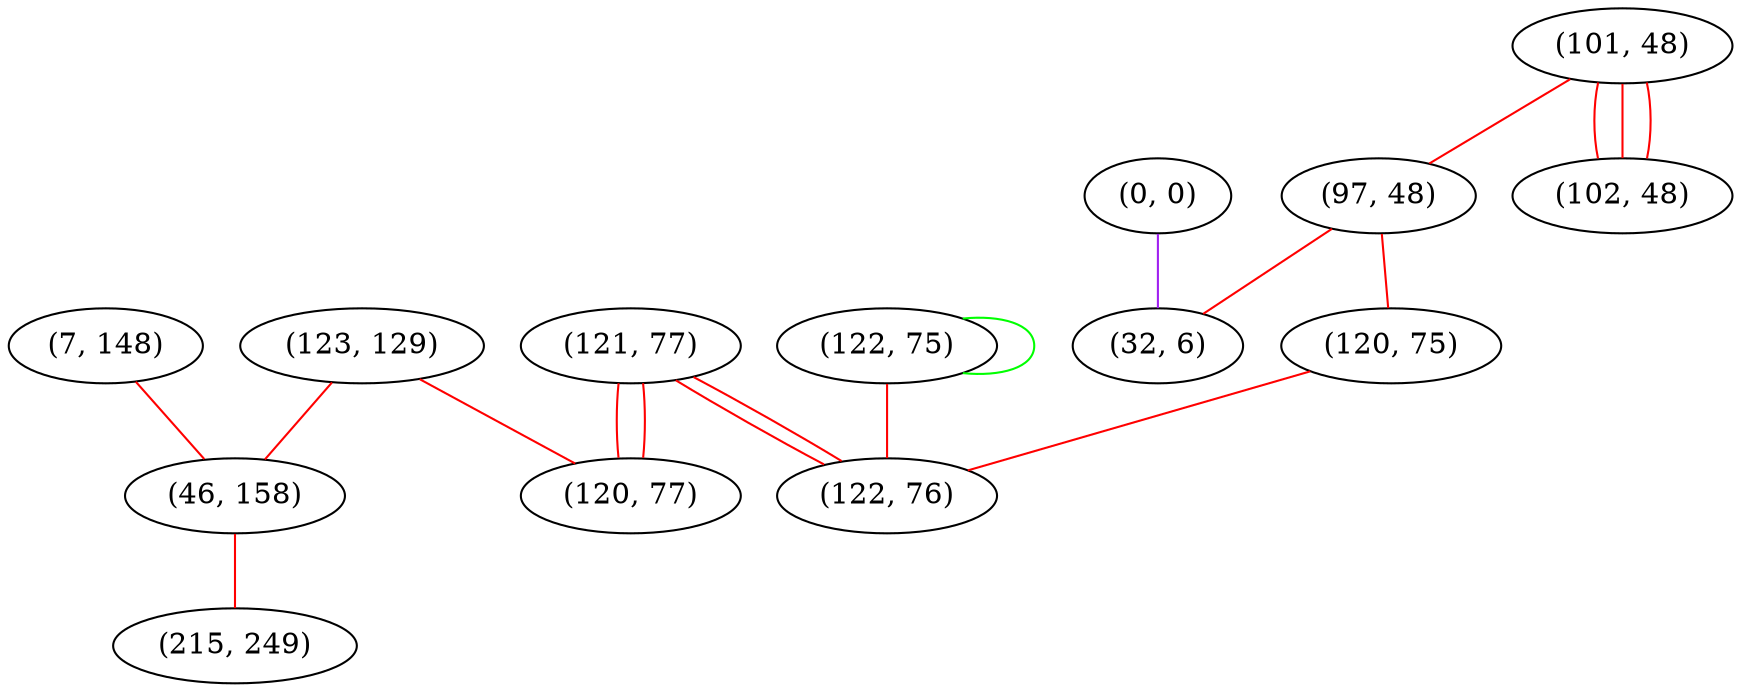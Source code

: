 graph "" {
"(7, 148)";
"(123, 129)";
"(101, 48)";
"(46, 158)";
"(97, 48)";
"(102, 48)";
"(121, 77)";
"(0, 0)";
"(120, 77)";
"(32, 6)";
"(122, 75)";
"(120, 75)";
"(122, 76)";
"(215, 249)";
"(7, 148)" -- "(46, 158)"  [color=red, key=0, weight=1];
"(123, 129)" -- "(120, 77)"  [color=red, key=0, weight=1];
"(123, 129)" -- "(46, 158)"  [color=red, key=0, weight=1];
"(101, 48)" -- "(97, 48)"  [color=red, key=0, weight=1];
"(101, 48)" -- "(102, 48)"  [color=red, key=0, weight=1];
"(101, 48)" -- "(102, 48)"  [color=red, key=1, weight=1];
"(101, 48)" -- "(102, 48)"  [color=red, key=2, weight=1];
"(46, 158)" -- "(215, 249)"  [color=red, key=0, weight=1];
"(97, 48)" -- "(32, 6)"  [color=red, key=0, weight=1];
"(97, 48)" -- "(120, 75)"  [color=red, key=0, weight=1];
"(121, 77)" -- "(120, 77)"  [color=red, key=0, weight=1];
"(121, 77)" -- "(120, 77)"  [color=red, key=1, weight=1];
"(121, 77)" -- "(122, 76)"  [color=red, key=0, weight=1];
"(121, 77)" -- "(122, 76)"  [color=red, key=1, weight=1];
"(0, 0)" -- "(32, 6)"  [color=purple, key=0, weight=4];
"(122, 75)" -- "(122, 75)"  [color=green, key=0, weight=2];
"(122, 75)" -- "(122, 76)"  [color=red, key=0, weight=1];
"(120, 75)" -- "(122, 76)"  [color=red, key=0, weight=1];
}
